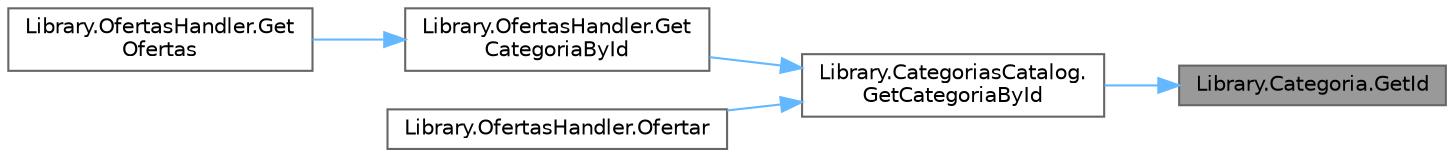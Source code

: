 digraph "Library.Categoria.GetId"
{
 // INTERACTIVE_SVG=YES
 // LATEX_PDF_SIZE
  bgcolor="transparent";
  edge [fontname=Helvetica,fontsize=10,labelfontname=Helvetica,labelfontsize=10];
  node [fontname=Helvetica,fontsize=10,shape=box,height=0.2,width=0.4];
  rankdir="RL";
  Node1 [label="Library.Categoria.GetId",height=0.2,width=0.4,color="gray40", fillcolor="grey60", style="filled", fontcolor="black",tooltip="Método para obtener el ID de una Categoria"];
  Node1 -> Node2 [dir="back",color="steelblue1",style="solid"];
  Node2 [label="Library.CategoriasCatalog.\lGetCategoriaById",height=0.2,width=0.4,color="grey40", fillcolor="white", style="filled",URL="$classLibrary_1_1CategoriasCatalog.html#a9bedf1f8b23af24ef3515c48b7d05200",tooltip="Método para obtener una categoría por id"];
  Node2 -> Node3 [dir="back",color="steelblue1",style="solid"];
  Node3 [label="Library.OfertasHandler.Get\lCategoriaById",height=0.2,width=0.4,color="grey40", fillcolor="white", style="filled",URL="$classLibrary_1_1OfertasHandler.html#a6de3d8aae171fe68766039aefcbd5bb4",tooltip="Método para obtener una Categoria por id"];
  Node3 -> Node4 [dir="back",color="steelblue1",style="solid"];
  Node4 [label="Library.OfertasHandler.Get\lOfertas",height=0.2,width=0.4,color="grey40", fillcolor="white", style="filled",URL="$classLibrary_1_1OfertasHandler.html#a4b8c9e0b2ae1720933457f3862c0a231",tooltip="Método para obtener OfertaDeServicio"];
  Node2 -> Node5 [dir="back",color="steelblue1",style="solid"];
  Node5 [label="Library.OfertasHandler.Ofertar",height=0.2,width=0.4,color="grey40", fillcolor="white", style="filled",URL="$classLibrary_1_1OfertasHandler.html#a9179cfbeb903dbc77128b40d77782d82",tooltip="Constructor de la clase"];
}
